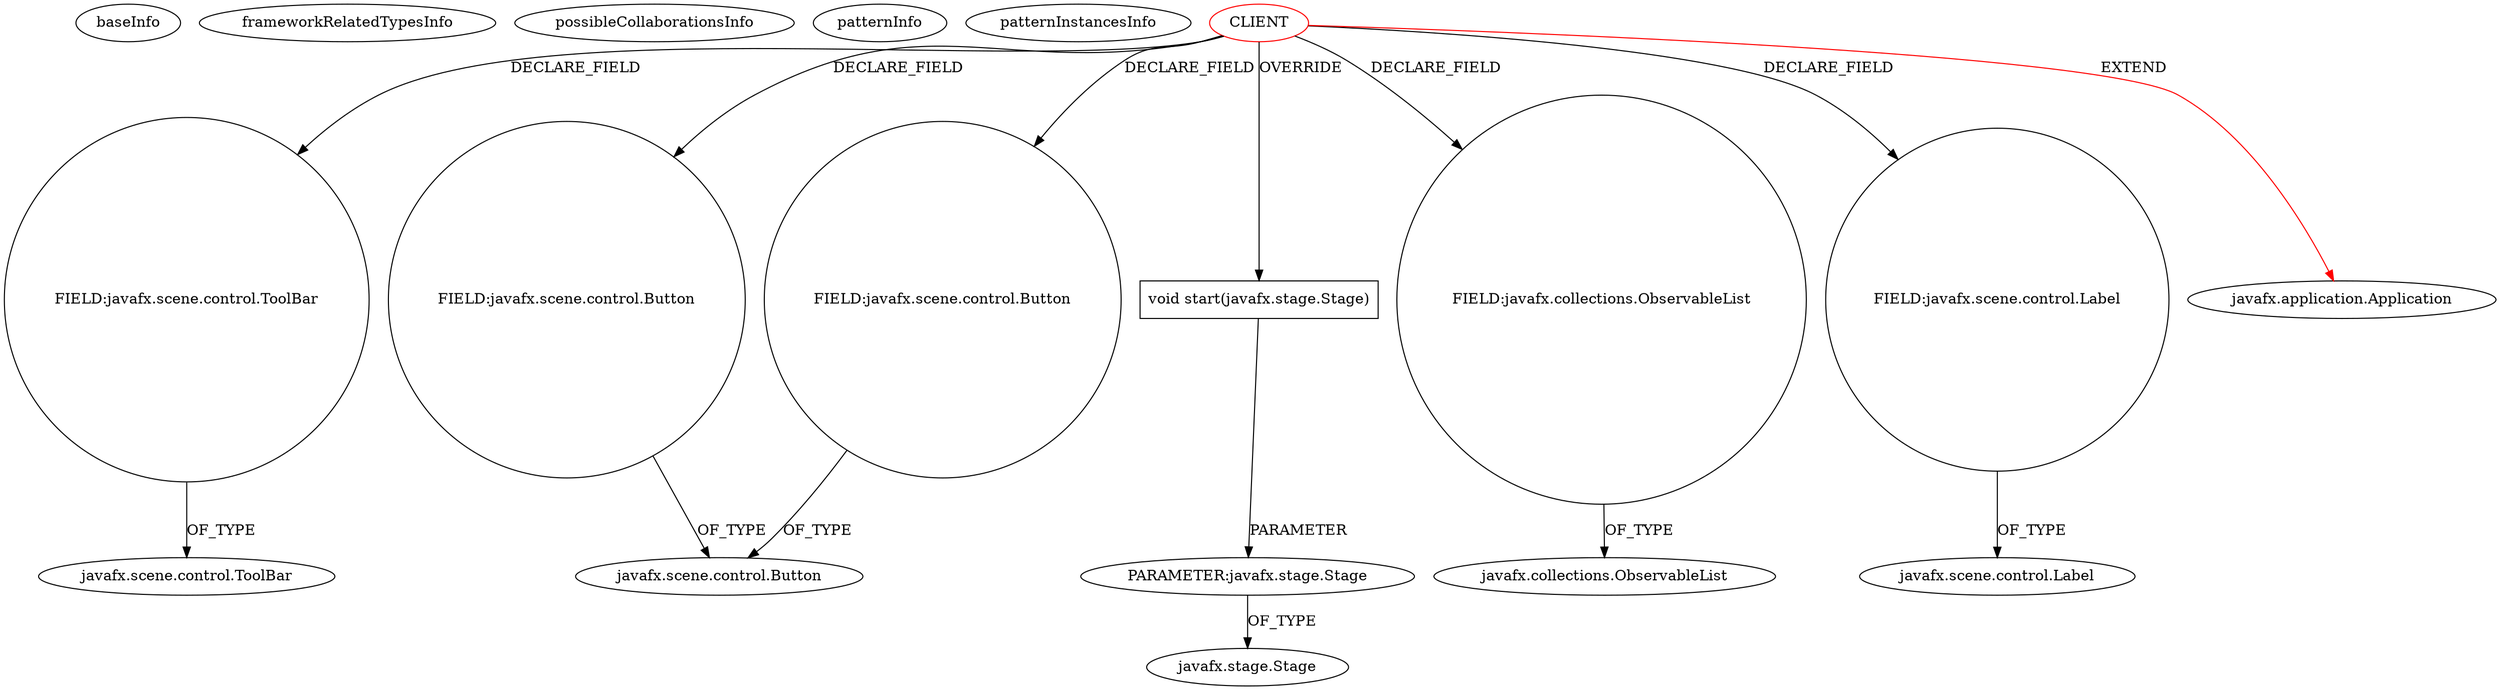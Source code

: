 digraph {
baseInfo[graphId=3977,category="pattern",isAnonymous=false,possibleRelation=false]
frameworkRelatedTypesInfo[0="javafx.application.Application"]
possibleCollaborationsInfo[]
patternInfo[frequency=2.0,patternRootClient=0]
patternInstancesInfo[0="zvakanaka-bitbit~/zvakanaka-bitbit/bitbit-master/src/bitbit/BitBit.java~BitBit~4923",1="Johnmalc-JavaFX~/Johnmalc-JavaFX/JavaFX-master/src/game/SingleClassNoXmlBallGame.java~SingleClassNoXmlBallGame~649"]
54[label="FIELD:javafx.scene.control.ToolBar",vertexType="FIELD_DECLARATION",isFrameworkType=false,shape=circle]
0[label="CLIENT",vertexType="ROOT_CLIENT_CLASS_DECLARATION",isFrameworkType=false,color=red]
48[label="FIELD:javafx.scene.control.Button",vertexType="FIELD_DECLARATION",isFrameworkType=false,shape=circle]
52[label="FIELD:javafx.scene.control.Button",vertexType="FIELD_DECLARATION",isFrameworkType=false,shape=circle]
27[label="javafx.scene.control.ToolBar",vertexType="FRAMEWORK_CLASS_TYPE",isFrameworkType=false]
58[label="void start(javafx.stage.Stage)",vertexType="OVERRIDING_METHOD_DECLARATION",isFrameworkType=false,shape=box]
59[label="PARAMETER:javafx.stage.Stage",vertexType="PARAMETER_DECLARATION",isFrameworkType=false]
20[label="FIELD:javafx.collections.ObservableList",vertexType="FIELD_DECLARATION",isFrameworkType=false,shape=circle]
21[label="javafx.collections.ObservableList",vertexType="FRAMEWORK_INTERFACE_TYPE",isFrameworkType=false]
50[label="FIELD:javafx.scene.control.Label",vertexType="FIELD_DECLARATION",isFrameworkType=false,shape=circle]
51[label="javafx.scene.control.Label",vertexType="FRAMEWORK_CLASS_TYPE",isFrameworkType=false]
49[label="javafx.scene.control.Button",vertexType="FRAMEWORK_CLASS_TYPE",isFrameworkType=false]
60[label="javafx.stage.Stage",vertexType="FRAMEWORK_CLASS_TYPE",isFrameworkType=false]
1[label="javafx.application.Application",vertexType="FRAMEWORK_CLASS_TYPE",isFrameworkType=false]
0->48[label="DECLARE_FIELD"]
0->58[label="OVERRIDE"]
50->51[label="OF_TYPE"]
58->59[label="PARAMETER"]
0->1[label="EXTEND",color=red]
0->52[label="DECLARE_FIELD"]
54->27[label="OF_TYPE"]
0->20[label="DECLARE_FIELD"]
0->50[label="DECLARE_FIELD"]
0->54[label="DECLARE_FIELD"]
52->49[label="OF_TYPE"]
59->60[label="OF_TYPE"]
20->21[label="OF_TYPE"]
48->49[label="OF_TYPE"]
}
